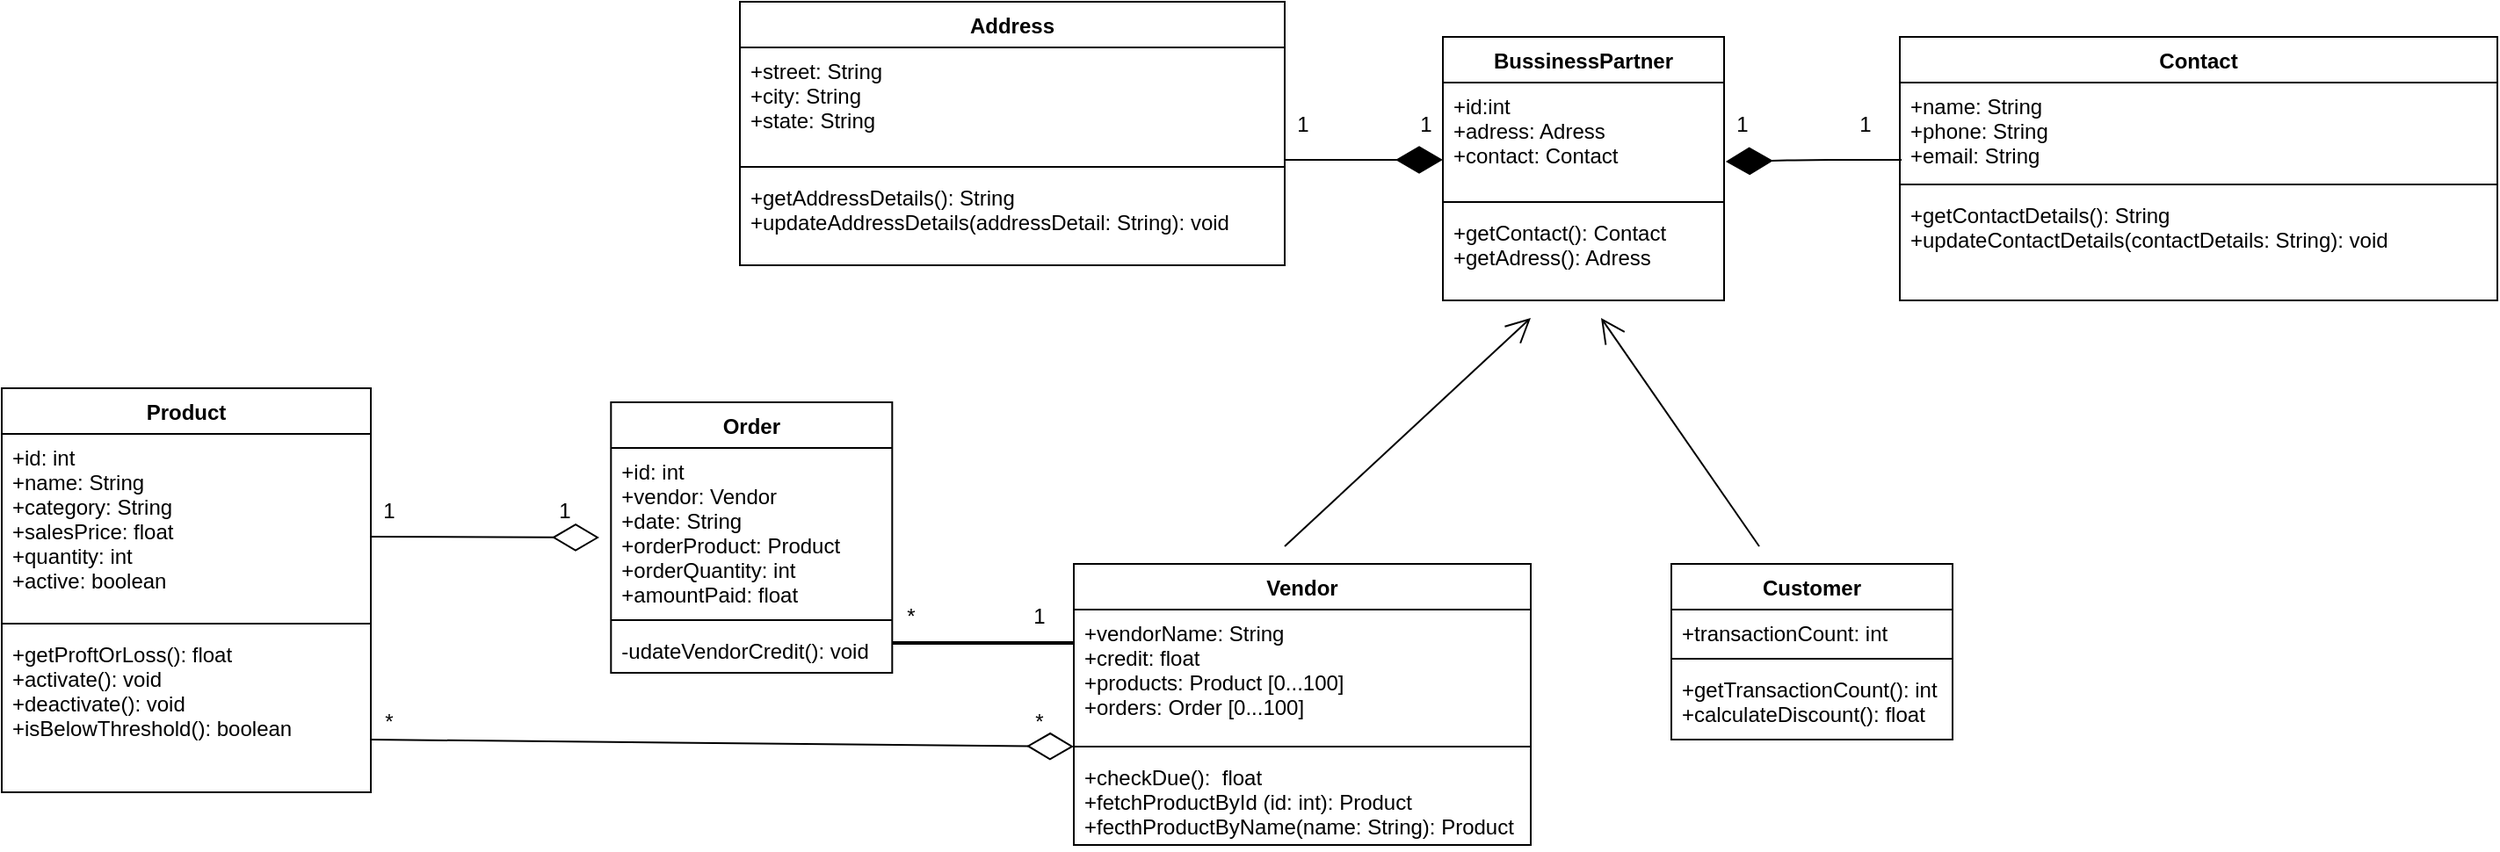 <mxfile version="15.2.7" type="device"><diagram id="C5RBs43oDa-KdzZeNtuy" name="Page-1"><mxGraphModel dx="1092" dy="504" grid="1" gridSize="10" guides="1" tooltips="1" connect="1" arrows="1" fold="1" page="1" pageScale="1" pageWidth="827" pageHeight="1169" math="0" shadow="0"><root><mxCell id="WIyWlLk6GJQsqaUBKTNV-0"/><mxCell id="WIyWlLk6GJQsqaUBKTNV-1" parent="WIyWlLk6GJQsqaUBKTNV-0"/><mxCell id="N-lB1zqdgP4lb8AsOvB6-0" value="Product" style="swimlane;fontStyle=1;align=center;verticalAlign=top;childLayout=stackLayout;horizontal=1;startSize=26;horizontalStack=0;resizeParent=1;resizeParentMax=0;resizeLast=0;collapsible=1;marginBottom=0;" vertex="1" parent="WIyWlLk6GJQsqaUBKTNV-1"><mxGeometry x="50" y="850" width="210" height="230" as="geometry"/></mxCell><mxCell id="N-lB1zqdgP4lb8AsOvB6-1" value="+id: int &#10;+name: String&#10;+category: String&#10;+salesPrice: float&#10;+quantity: int&#10;+active: boolean" style="text;strokeColor=none;fillColor=none;align=left;verticalAlign=top;spacingLeft=4;spacingRight=4;overflow=hidden;rotatable=0;points=[[0,0.5],[1,0.5]];portConstraint=eastwest;" vertex="1" parent="N-lB1zqdgP4lb8AsOvB6-0"><mxGeometry y="26" width="210" height="104" as="geometry"/></mxCell><mxCell id="N-lB1zqdgP4lb8AsOvB6-2" value="" style="line;strokeWidth=1;fillColor=none;align=left;verticalAlign=middle;spacingTop=-1;spacingLeft=3;spacingRight=3;rotatable=0;labelPosition=right;points=[];portConstraint=eastwest;" vertex="1" parent="N-lB1zqdgP4lb8AsOvB6-0"><mxGeometry y="130" width="210" height="8" as="geometry"/></mxCell><mxCell id="N-lB1zqdgP4lb8AsOvB6-3" value="+getProftOrLoss(): float &#10;+activate(): void &#10;+deactivate(): void &#10;+isBelowThreshold(): boolean" style="text;strokeColor=none;fillColor=none;align=left;verticalAlign=top;spacingLeft=4;spacingRight=4;overflow=hidden;rotatable=0;points=[[0,0.5],[1,0.5]];portConstraint=eastwest;" vertex="1" parent="N-lB1zqdgP4lb8AsOvB6-0"><mxGeometry y="138" width="210" height="92" as="geometry"/></mxCell><mxCell id="N-lB1zqdgP4lb8AsOvB6-4" value="Order" style="swimlane;fontStyle=1;align=center;verticalAlign=top;childLayout=stackLayout;horizontal=1;startSize=26;horizontalStack=0;resizeParent=1;resizeParentMax=0;resizeLast=0;collapsible=1;marginBottom=0;" vertex="1" parent="WIyWlLk6GJQsqaUBKTNV-1"><mxGeometry x="396.66" y="858" width="160" height="154" as="geometry"/></mxCell><mxCell id="N-lB1zqdgP4lb8AsOvB6-5" value="+id: int &#10;+vendor: Vendor &#10;+date: String &#10;+orderProduct: Product &#10;+orderQuantity: int&#10;+amountPaid: float " style="text;strokeColor=none;fillColor=none;align=left;verticalAlign=top;spacingLeft=4;spacingRight=4;overflow=hidden;rotatable=0;points=[[0,0.5],[1,0.5]];portConstraint=eastwest;" vertex="1" parent="N-lB1zqdgP4lb8AsOvB6-4"><mxGeometry y="26" width="160" height="94" as="geometry"/></mxCell><mxCell id="N-lB1zqdgP4lb8AsOvB6-6" value="" style="line;strokeWidth=1;fillColor=none;align=left;verticalAlign=middle;spacingTop=-1;spacingLeft=3;spacingRight=3;rotatable=0;labelPosition=right;points=[];portConstraint=eastwest;" vertex="1" parent="N-lB1zqdgP4lb8AsOvB6-4"><mxGeometry y="120" width="160" height="8" as="geometry"/></mxCell><mxCell id="N-lB1zqdgP4lb8AsOvB6-7" value="-udateVendorCredit(): void " style="text;strokeColor=none;fillColor=none;align=left;verticalAlign=top;spacingLeft=4;spacingRight=4;overflow=hidden;rotatable=0;points=[[0,0.5],[1,0.5]];portConstraint=eastwest;" vertex="1" parent="N-lB1zqdgP4lb8AsOvB6-4"><mxGeometry y="128" width="160" height="26" as="geometry"/></mxCell><mxCell id="N-lB1zqdgP4lb8AsOvB6-8" value="Vendor" style="swimlane;fontStyle=1;align=center;verticalAlign=top;childLayout=stackLayout;horizontal=1;startSize=26;horizontalStack=0;resizeParent=1;resizeParentMax=0;resizeLast=0;collapsible=1;marginBottom=0;" vertex="1" parent="WIyWlLk6GJQsqaUBKTNV-1"><mxGeometry x="660" y="950" width="260" height="160" as="geometry"/></mxCell><mxCell id="N-lB1zqdgP4lb8AsOvB6-9" value="+vendorName: String&#10;+credit: float&#10;+products: Product [0...100]&#10;+orders: Order [0...100]" style="text;strokeColor=none;fillColor=none;align=left;verticalAlign=top;spacingLeft=4;spacingRight=4;overflow=hidden;rotatable=0;points=[[0,0.5],[1,0.5]];portConstraint=eastwest;" vertex="1" parent="N-lB1zqdgP4lb8AsOvB6-8"><mxGeometry y="26" width="260" height="74" as="geometry"/></mxCell><mxCell id="N-lB1zqdgP4lb8AsOvB6-10" value="" style="line;strokeWidth=1;fillColor=none;align=left;verticalAlign=middle;spacingTop=-1;spacingLeft=3;spacingRight=3;rotatable=0;labelPosition=right;points=[];portConstraint=eastwest;" vertex="1" parent="N-lB1zqdgP4lb8AsOvB6-8"><mxGeometry y="100" width="260" height="8" as="geometry"/></mxCell><mxCell id="N-lB1zqdgP4lb8AsOvB6-11" value="+checkDue():  float &#10;+fetchProductById (id: int): Product &#10;+fecthProductByName(name: String): Product " style="text;strokeColor=none;fillColor=none;align=left;verticalAlign=top;spacingLeft=4;spacingRight=4;overflow=hidden;rotatable=0;points=[[0,0.5],[1,0.5]];portConstraint=eastwest;" vertex="1" parent="N-lB1zqdgP4lb8AsOvB6-8"><mxGeometry y="108" width="260" height="52" as="geometry"/></mxCell><mxCell id="N-lB1zqdgP4lb8AsOvB6-14" value="" style="line;strokeWidth=2;html=1;" vertex="1" parent="WIyWlLk6GJQsqaUBKTNV-1"><mxGeometry x="556.66" y="990" width="103.34" height="10" as="geometry"/></mxCell><mxCell id="N-lB1zqdgP4lb8AsOvB6-19" value="Customer" style="swimlane;fontStyle=1;align=center;verticalAlign=top;childLayout=stackLayout;horizontal=1;startSize=26;horizontalStack=0;resizeParent=1;resizeParentMax=0;resizeLast=0;collapsible=1;marginBottom=0;" vertex="1" parent="WIyWlLk6GJQsqaUBKTNV-1"><mxGeometry x="1000" y="950" width="160" height="100" as="geometry"/></mxCell><mxCell id="N-lB1zqdgP4lb8AsOvB6-20" value="+transactionCount: int" style="text;strokeColor=none;fillColor=none;align=left;verticalAlign=top;spacingLeft=4;spacingRight=4;overflow=hidden;rotatable=0;points=[[0,0.5],[1,0.5]];portConstraint=eastwest;" vertex="1" parent="N-lB1zqdgP4lb8AsOvB6-19"><mxGeometry y="26" width="160" height="24" as="geometry"/></mxCell><mxCell id="N-lB1zqdgP4lb8AsOvB6-21" value="" style="line;strokeWidth=1;fillColor=none;align=left;verticalAlign=middle;spacingTop=-1;spacingLeft=3;spacingRight=3;rotatable=0;labelPosition=right;points=[];portConstraint=eastwest;" vertex="1" parent="N-lB1zqdgP4lb8AsOvB6-19"><mxGeometry y="50" width="160" height="8" as="geometry"/></mxCell><mxCell id="N-lB1zqdgP4lb8AsOvB6-22" value="+getTransactionCount(): int&#10;+calculateDiscount(): float" style="text;strokeColor=none;fillColor=none;align=left;verticalAlign=top;spacingLeft=4;spacingRight=4;overflow=hidden;rotatable=0;points=[[0,0.5],[1,0.5]];portConstraint=eastwest;" vertex="1" parent="N-lB1zqdgP4lb8AsOvB6-19"><mxGeometry y="58" width="160" height="42" as="geometry"/></mxCell><mxCell id="N-lB1zqdgP4lb8AsOvB6-23" value="Address" style="swimlane;fontStyle=1;align=center;verticalAlign=top;childLayout=stackLayout;horizontal=1;startSize=26;horizontalStack=0;resizeParent=1;resizeParentMax=0;resizeLast=0;collapsible=1;marginBottom=0;" vertex="1" parent="WIyWlLk6GJQsqaUBKTNV-1"><mxGeometry x="470" y="630" width="310" height="150" as="geometry"/></mxCell><mxCell id="N-lB1zqdgP4lb8AsOvB6-24" value="+street: String &#10;+city: String &#10;+state: String " style="text;strokeColor=none;fillColor=none;align=left;verticalAlign=top;spacingLeft=4;spacingRight=4;overflow=hidden;rotatable=0;points=[[0,0.5],[1,0.5]];portConstraint=eastwest;" vertex="1" parent="N-lB1zqdgP4lb8AsOvB6-23"><mxGeometry y="26" width="310" height="64" as="geometry"/></mxCell><mxCell id="N-lB1zqdgP4lb8AsOvB6-25" value="" style="line;strokeWidth=1;fillColor=none;align=left;verticalAlign=middle;spacingTop=-1;spacingLeft=3;spacingRight=3;rotatable=0;labelPosition=right;points=[];portConstraint=eastwest;" vertex="1" parent="N-lB1zqdgP4lb8AsOvB6-23"><mxGeometry y="90" width="310" height="8" as="geometry"/></mxCell><mxCell id="N-lB1zqdgP4lb8AsOvB6-26" value="+getAddressDetails(): String&#10;+updateAddressDetails(addressDetail: String): void " style="text;strokeColor=none;fillColor=none;align=left;verticalAlign=top;spacingLeft=4;spacingRight=4;overflow=hidden;rotatable=0;points=[[0,0.5],[1,0.5]];portConstraint=eastwest;" vertex="1" parent="N-lB1zqdgP4lb8AsOvB6-23"><mxGeometry y="98" width="310" height="52" as="geometry"/></mxCell><mxCell id="N-lB1zqdgP4lb8AsOvB6-27" value="BussinessPartner" style="swimlane;fontStyle=1;align=center;verticalAlign=top;childLayout=stackLayout;horizontal=1;startSize=26;horizontalStack=0;resizeParent=1;resizeParentMax=0;resizeLast=0;collapsible=1;marginBottom=0;" vertex="1" parent="WIyWlLk6GJQsqaUBKTNV-1"><mxGeometry x="870" y="650" width="160" height="150" as="geometry"/></mxCell><mxCell id="N-lB1zqdgP4lb8AsOvB6-28" value="+id:int&#10;+adress: Adress&#10;+contact: Contact" style="text;strokeColor=none;fillColor=none;align=left;verticalAlign=top;spacingLeft=4;spacingRight=4;overflow=hidden;rotatable=0;points=[[0,0.5],[1,0.5]];portConstraint=eastwest;" vertex="1" parent="N-lB1zqdgP4lb8AsOvB6-27"><mxGeometry y="26" width="160" height="64" as="geometry"/></mxCell><mxCell id="N-lB1zqdgP4lb8AsOvB6-40" value="" style="endArrow=diamondThin;endFill=1;endSize=24;html=1;" edge="1" parent="N-lB1zqdgP4lb8AsOvB6-27"><mxGeometry width="160" relative="1" as="geometry"><mxPoint x="-90" y="70" as="sourcePoint"/><mxPoint y="70" as="targetPoint"/></mxGeometry></mxCell><mxCell id="N-lB1zqdgP4lb8AsOvB6-29" value="" style="line;strokeWidth=1;fillColor=none;align=left;verticalAlign=middle;spacingTop=-1;spacingLeft=3;spacingRight=3;rotatable=0;labelPosition=right;points=[];portConstraint=eastwest;" vertex="1" parent="N-lB1zqdgP4lb8AsOvB6-27"><mxGeometry y="90" width="160" height="8" as="geometry"/></mxCell><mxCell id="N-lB1zqdgP4lb8AsOvB6-30" value="+getContact(): Contact &#10;+getAdress(): Adress " style="text;strokeColor=none;fillColor=none;align=left;verticalAlign=top;spacingLeft=4;spacingRight=4;overflow=hidden;rotatable=0;points=[[0,0.5],[1,0.5]];portConstraint=eastwest;" vertex="1" parent="N-lB1zqdgP4lb8AsOvB6-27"><mxGeometry y="98" width="160" height="52" as="geometry"/></mxCell><mxCell id="N-lB1zqdgP4lb8AsOvB6-31" value="Contact" style="swimlane;fontStyle=1;align=center;verticalAlign=top;childLayout=stackLayout;horizontal=1;startSize=26;horizontalStack=0;resizeParent=1;resizeParentMax=0;resizeLast=0;collapsible=1;marginBottom=0;" vertex="1" parent="WIyWlLk6GJQsqaUBKTNV-1"><mxGeometry x="1130" y="650" width="340" height="150" as="geometry"/></mxCell><mxCell id="N-lB1zqdgP4lb8AsOvB6-32" value="+name: String&#10;+phone: String&#10;+email: String &#10;" style="text;strokeColor=none;fillColor=none;align=left;verticalAlign=top;spacingLeft=4;spacingRight=4;overflow=hidden;rotatable=0;points=[[0,0.5],[1,0.5]];portConstraint=eastwest;" vertex="1" parent="N-lB1zqdgP4lb8AsOvB6-31"><mxGeometry y="26" width="340" height="54" as="geometry"/></mxCell><mxCell id="N-lB1zqdgP4lb8AsOvB6-33" value="" style="line;strokeWidth=1;fillColor=none;align=left;verticalAlign=middle;spacingTop=-1;spacingLeft=3;spacingRight=3;rotatable=0;labelPosition=right;points=[];portConstraint=eastwest;" vertex="1" parent="N-lB1zqdgP4lb8AsOvB6-31"><mxGeometry y="80" width="340" height="8" as="geometry"/></mxCell><mxCell id="N-lB1zqdgP4lb8AsOvB6-34" value="+getContactDetails(): String &#10;+updateContactDetails(contactDetails: String): void " style="text;strokeColor=none;fillColor=none;align=left;verticalAlign=top;spacingLeft=4;spacingRight=4;overflow=hidden;rotatable=0;points=[[0,0.5],[1,0.5]];portConstraint=eastwest;" vertex="1" parent="N-lB1zqdgP4lb8AsOvB6-31"><mxGeometry y="88" width="340" height="62" as="geometry"/></mxCell><mxCell id="N-lB1zqdgP4lb8AsOvB6-36" value="" style="endArrow=open;endFill=1;endSize=12;html=1;" edge="1" parent="WIyWlLk6GJQsqaUBKTNV-1"><mxGeometry width="160" relative="1" as="geometry"><mxPoint x="780" y="940" as="sourcePoint"/><mxPoint x="920" y="810" as="targetPoint"/></mxGeometry></mxCell><mxCell id="N-lB1zqdgP4lb8AsOvB6-39" value="" style="endArrow=open;endFill=1;endSize=12;html=1;" edge="1" parent="WIyWlLk6GJQsqaUBKTNV-1"><mxGeometry width="160" relative="1" as="geometry"><mxPoint x="1050" y="940" as="sourcePoint"/><mxPoint x="960" y="810" as="targetPoint"/></mxGeometry></mxCell><mxCell id="N-lB1zqdgP4lb8AsOvB6-41" value="" style="endArrow=diamondThin;endFill=1;endSize=24;html=1;entryX=1.006;entryY=0.703;entryDx=0;entryDy=0;entryPerimeter=0;" edge="1" parent="WIyWlLk6GJQsqaUBKTNV-1" target="N-lB1zqdgP4lb8AsOvB6-28"><mxGeometry width="160" relative="1" as="geometry"><mxPoint x="1131" y="720" as="sourcePoint"/><mxPoint x="1030" y="750" as="targetPoint"/><Array as="points"><mxPoint x="1080" y="720"/></Array></mxGeometry></mxCell><mxCell id="N-lB1zqdgP4lb8AsOvB6-42" value="" style="endArrow=diamondThin;endFill=0;endSize=24;html=1;entryX=0;entryY=0.5;entryDx=0;entryDy=0;entryPerimeter=0;" edge="1" parent="WIyWlLk6GJQsqaUBKTNV-1" target="N-lB1zqdgP4lb8AsOvB6-10"><mxGeometry width="160" relative="1" as="geometry"><mxPoint x="260" y="1050" as="sourcePoint"/><mxPoint x="650" y="1050" as="targetPoint"/></mxGeometry></mxCell><mxCell id="N-lB1zqdgP4lb8AsOvB6-43" value="" style="endArrow=diamondThin;endFill=0;endSize=24;html=1;" edge="1" parent="WIyWlLk6GJQsqaUBKTNV-1"><mxGeometry width="160" relative="1" as="geometry"><mxPoint x="260" y="934.5" as="sourcePoint"/><mxPoint x="390" y="935" as="targetPoint"/></mxGeometry></mxCell><mxCell id="N-lB1zqdgP4lb8AsOvB6-44" value="1" style="text;html=1;align=center;verticalAlign=middle;resizable=0;points=[];autosize=1;strokeColor=none;fillColor=none;" vertex="1" parent="WIyWlLk6GJQsqaUBKTNV-1"><mxGeometry x="260" y="910" width="20" height="20" as="geometry"/></mxCell><mxCell id="N-lB1zqdgP4lb8AsOvB6-46" value="1" style="text;html=1;align=center;verticalAlign=middle;resizable=0;points=[];autosize=1;strokeColor=none;fillColor=none;" vertex="1" parent="WIyWlLk6GJQsqaUBKTNV-1"><mxGeometry x="360" y="910" width="20" height="20" as="geometry"/></mxCell><mxCell id="N-lB1zqdgP4lb8AsOvB6-48" value="*" style="text;html=1;align=center;verticalAlign=middle;resizable=0;points=[];autosize=1;strokeColor=none;fillColor=none;" vertex="1" parent="WIyWlLk6GJQsqaUBKTNV-1"><mxGeometry x="260" y="1030" width="20" height="20" as="geometry"/></mxCell><mxCell id="N-lB1zqdgP4lb8AsOvB6-49" value="*" style="text;html=1;align=center;verticalAlign=middle;resizable=0;points=[];autosize=1;strokeColor=none;fillColor=none;" vertex="1" parent="WIyWlLk6GJQsqaUBKTNV-1"><mxGeometry x="630" y="1030" width="20" height="20" as="geometry"/></mxCell><mxCell id="N-lB1zqdgP4lb8AsOvB6-50" value="*" style="text;html=1;align=center;verticalAlign=middle;resizable=0;points=[];autosize=1;strokeColor=none;fillColor=none;" vertex="1" parent="WIyWlLk6GJQsqaUBKTNV-1"><mxGeometry x="556.66" y="970" width="20" height="20" as="geometry"/></mxCell><mxCell id="N-lB1zqdgP4lb8AsOvB6-51" value="1" style="text;html=1;align=center;verticalAlign=middle;resizable=0;points=[];autosize=1;strokeColor=none;fillColor=none;" vertex="1" parent="WIyWlLk6GJQsqaUBKTNV-1"><mxGeometry x="630" y="970" width="20" height="20" as="geometry"/></mxCell><mxCell id="N-lB1zqdgP4lb8AsOvB6-52" value="1" style="text;html=1;align=center;verticalAlign=middle;resizable=0;points=[];autosize=1;strokeColor=none;fillColor=none;" vertex="1" parent="WIyWlLk6GJQsqaUBKTNV-1"><mxGeometry x="780" y="690" width="20" height="20" as="geometry"/></mxCell><mxCell id="N-lB1zqdgP4lb8AsOvB6-53" value="1" style="text;html=1;align=center;verticalAlign=middle;resizable=0;points=[];autosize=1;strokeColor=none;fillColor=none;" vertex="1" parent="WIyWlLk6GJQsqaUBKTNV-1"><mxGeometry x="850" y="690" width="20" height="20" as="geometry"/></mxCell><mxCell id="N-lB1zqdgP4lb8AsOvB6-54" value="1" style="text;html=1;align=center;verticalAlign=middle;resizable=0;points=[];autosize=1;strokeColor=none;fillColor=none;" vertex="1" parent="WIyWlLk6GJQsqaUBKTNV-1"><mxGeometry x="1030" y="690" width="20" height="20" as="geometry"/></mxCell><mxCell id="N-lB1zqdgP4lb8AsOvB6-56" value="1" style="text;html=1;align=center;verticalAlign=middle;resizable=0;points=[];autosize=1;strokeColor=none;fillColor=none;" vertex="1" parent="WIyWlLk6GJQsqaUBKTNV-1"><mxGeometry x="1100" y="690" width="20" height="20" as="geometry"/></mxCell></root></mxGraphModel></diagram></mxfile>